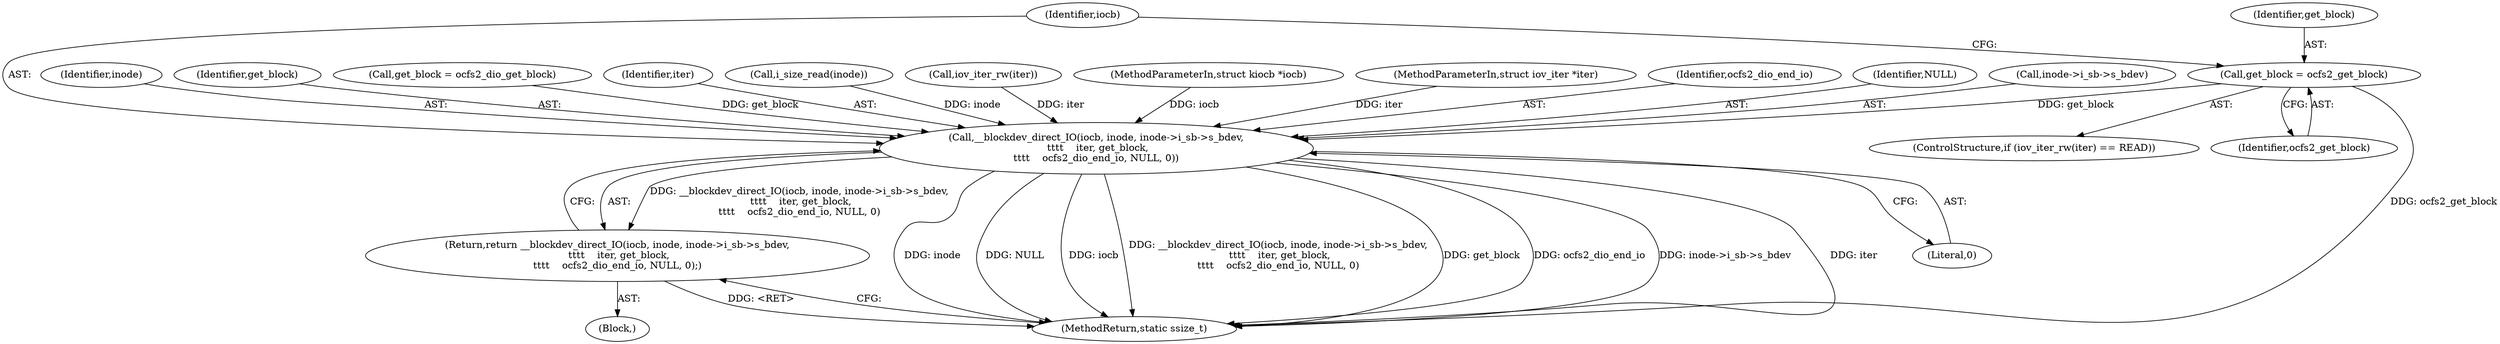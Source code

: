 digraph "1_linux_3e4c56d41eef5595035872a2ec5a483f42e8917f_0@del" {
"1000159" [label="(Call,get_block = ocfs2_get_block)"];
"1000167" [label="(Call,__blockdev_direct_IO(iocb, inode, inode->i_sb->s_bdev,\n \t\t\t\t    iter, get_block,\n\t\t\t\t    ocfs2_dio_end_io, NULL, 0))"];
"1000166" [label="(Return,return __blockdev_direct_IO(iocb, inode, inode->i_sb->s_bdev,\n \t\t\t\t    iter, get_block,\n\t\t\t\t    ocfs2_dio_end_io, NULL, 0);)"];
"1000169" [label="(Identifier,inode)"];
"1000176" [label="(Identifier,get_block)"];
"1000163" [label="(Call,get_block = ocfs2_dio_get_block)"];
"1000170" [label="(Call,inode->i_sb->s_bdev)"];
"1000168" [label="(Identifier,iocb)"];
"1000175" [label="(Identifier,iter)"];
"1000160" [label="(Identifier,get_block)"];
"1000147" [label="(Call,i_size_read(inode))"];
"1000161" [label="(Identifier,ocfs2_get_block)"];
"1000156" [label="(Call,iov_iter_rw(iter))"];
"1000166" [label="(Return,return __blockdev_direct_IO(iocb, inode, inode->i_sb->s_bdev,\n \t\t\t\t    iter, get_block,\n\t\t\t\t    ocfs2_dio_end_io, NULL, 0);)"];
"1000167" [label="(Call,__blockdev_direct_IO(iocb, inode, inode->i_sb->s_bdev,\n \t\t\t\t    iter, get_block,\n\t\t\t\t    ocfs2_dio_end_io, NULL, 0))"];
"1000103" [label="(MethodParameterIn,struct kiocb *iocb)"];
"1000154" [label="(ControlStructure,if (iov_iter_rw(iter) == READ))"];
"1000180" [label="(MethodReturn,static ssize_t)"];
"1000105" [label="(Block,)"];
"1000104" [label="(MethodParameterIn,struct iov_iter *iter)"];
"1000177" [label="(Identifier,ocfs2_dio_end_io)"];
"1000159" [label="(Call,get_block = ocfs2_get_block)"];
"1000179" [label="(Literal,0)"];
"1000178" [label="(Identifier,NULL)"];
"1000159" -> "1000154"  [label="AST: "];
"1000159" -> "1000161"  [label="CFG: "];
"1000160" -> "1000159"  [label="AST: "];
"1000161" -> "1000159"  [label="AST: "];
"1000168" -> "1000159"  [label="CFG: "];
"1000159" -> "1000180"  [label="DDG: ocfs2_get_block"];
"1000159" -> "1000167"  [label="DDG: get_block"];
"1000167" -> "1000166"  [label="AST: "];
"1000167" -> "1000179"  [label="CFG: "];
"1000168" -> "1000167"  [label="AST: "];
"1000169" -> "1000167"  [label="AST: "];
"1000170" -> "1000167"  [label="AST: "];
"1000175" -> "1000167"  [label="AST: "];
"1000176" -> "1000167"  [label="AST: "];
"1000177" -> "1000167"  [label="AST: "];
"1000178" -> "1000167"  [label="AST: "];
"1000179" -> "1000167"  [label="AST: "];
"1000166" -> "1000167"  [label="CFG: "];
"1000167" -> "1000180"  [label="DDG: inode"];
"1000167" -> "1000180"  [label="DDG: NULL"];
"1000167" -> "1000180"  [label="DDG: iocb"];
"1000167" -> "1000180"  [label="DDG: __blockdev_direct_IO(iocb, inode, inode->i_sb->s_bdev,\n \t\t\t\t    iter, get_block,\n\t\t\t\t    ocfs2_dio_end_io, NULL, 0)"];
"1000167" -> "1000180"  [label="DDG: get_block"];
"1000167" -> "1000180"  [label="DDG: ocfs2_dio_end_io"];
"1000167" -> "1000180"  [label="DDG: inode->i_sb->s_bdev"];
"1000167" -> "1000180"  [label="DDG: iter"];
"1000167" -> "1000166"  [label="DDG: __blockdev_direct_IO(iocb, inode, inode->i_sb->s_bdev,\n \t\t\t\t    iter, get_block,\n\t\t\t\t    ocfs2_dio_end_io, NULL, 0)"];
"1000103" -> "1000167"  [label="DDG: iocb"];
"1000147" -> "1000167"  [label="DDG: inode"];
"1000156" -> "1000167"  [label="DDG: iter"];
"1000104" -> "1000167"  [label="DDG: iter"];
"1000163" -> "1000167"  [label="DDG: get_block"];
"1000166" -> "1000105"  [label="AST: "];
"1000180" -> "1000166"  [label="CFG: "];
"1000166" -> "1000180"  [label="DDG: <RET>"];
}
